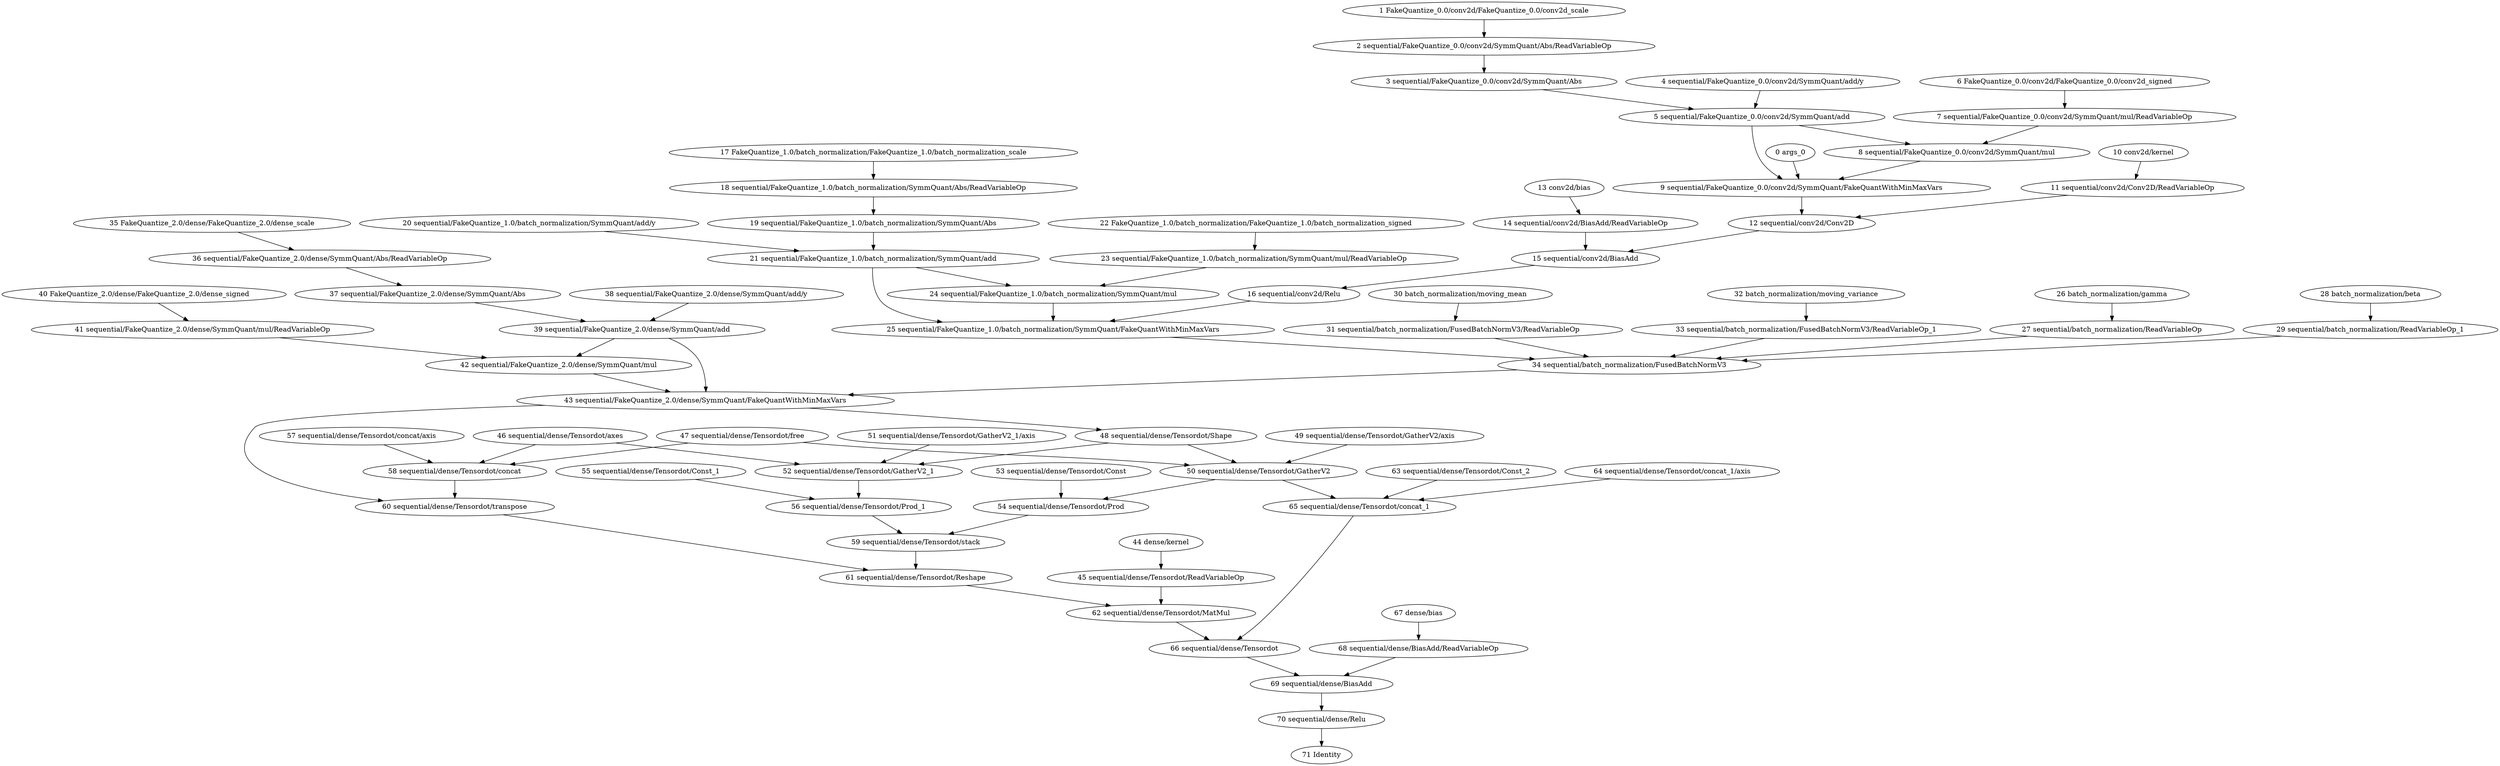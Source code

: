 strict digraph  {
"0 args_0" [id=0, op=Placeholder];
"1 FakeQuantize_0.0/conv2d/FakeQuantize_0.0/conv2d_scale" [id=1, op=Placeholder];
"2 sequential/FakeQuantize_0.0/conv2d/SymmQuant/Abs/ReadVariableOp" [id=2, op=ReadVariableOp];
"3 sequential/FakeQuantize_0.0/conv2d/SymmQuant/Abs" [id=3, op=Abs];
"4 sequential/FakeQuantize_0.0/conv2d/SymmQuant/add/y" [id=4, op=Const];
"5 sequential/FakeQuantize_0.0/conv2d/SymmQuant/add" [id=5, op=AddV2];
"6 FakeQuantize_0.0/conv2d/FakeQuantize_0.0/conv2d_signed" [id=6, op=Placeholder];
"7 sequential/FakeQuantize_0.0/conv2d/SymmQuant/mul/ReadVariableOp" [id=7, op=ReadVariableOp];
"8 sequential/FakeQuantize_0.0/conv2d/SymmQuant/mul" [id=8, op=Mul];
"9 sequential/FakeQuantize_0.0/conv2d/SymmQuant/FakeQuantWithMinMaxVars" [id=9, op=FakeQuantWithMinMaxVars];
"10 conv2d/kernel" [id=10, op=Placeholder];
"11 sequential/conv2d/Conv2D/ReadVariableOp" [id=11, op=ReadVariableOp];
"12 sequential/conv2d/Conv2D" [id=12, op=Conv2D];
"13 conv2d/bias" [id=13, op=Placeholder];
"14 sequential/conv2d/BiasAdd/ReadVariableOp" [id=14, op=ReadVariableOp];
"15 sequential/conv2d/BiasAdd" [id=15, op=BiasAdd];
"16 sequential/conv2d/Relu" [id=16, op=Relu];
"17 FakeQuantize_1.0/batch_normalization/FakeQuantize_1.0/batch_normalization_scale" [id=17, op=Placeholder];
"18 sequential/FakeQuantize_1.0/batch_normalization/SymmQuant/Abs/ReadVariableOp" [id=18, op=ReadVariableOp];
"19 sequential/FakeQuantize_1.0/batch_normalization/SymmQuant/Abs" [id=19, op=Abs];
"20 sequential/FakeQuantize_1.0/batch_normalization/SymmQuant/add/y" [id=20, op=Const];
"21 sequential/FakeQuantize_1.0/batch_normalization/SymmQuant/add" [id=21, op=AddV2];
"22 FakeQuantize_1.0/batch_normalization/FakeQuantize_1.0/batch_normalization_signed" [id=22, op=Placeholder];
"23 sequential/FakeQuantize_1.0/batch_normalization/SymmQuant/mul/ReadVariableOp" [id=23, op=ReadVariableOp];
"24 sequential/FakeQuantize_1.0/batch_normalization/SymmQuant/mul" [id=24, op=Mul];
"25 sequential/FakeQuantize_1.0/batch_normalization/SymmQuant/FakeQuantWithMinMaxVars" [id=25, op=FakeQuantWithMinMaxVars];
"26 batch_normalization/gamma" [id=26, op=Placeholder];
"27 sequential/batch_normalization/ReadVariableOp" [id=27, op=ReadVariableOp];
"28 batch_normalization/beta" [id=28, op=Placeholder];
"29 sequential/batch_normalization/ReadVariableOp_1" [id=29, op=ReadVariableOp];
"30 batch_normalization/moving_mean" [id=30, op=Placeholder];
"31 sequential/batch_normalization/FusedBatchNormV3/ReadVariableOp" [id=31, op=ReadVariableOp];
"32 batch_normalization/moving_variance" [id=32, op=Placeholder];
"33 sequential/batch_normalization/FusedBatchNormV3/ReadVariableOp_1" [id=33, op=ReadVariableOp];
"34 sequential/batch_normalization/FusedBatchNormV3" [id=34, op=FusedBatchNormV3];
"35 FakeQuantize_2.0/dense/FakeQuantize_2.0/dense_scale" [id=35, op=Placeholder];
"36 sequential/FakeQuantize_2.0/dense/SymmQuant/Abs/ReadVariableOp" [id=36, op=ReadVariableOp];
"37 sequential/FakeQuantize_2.0/dense/SymmQuant/Abs" [id=37, op=Abs];
"38 sequential/FakeQuantize_2.0/dense/SymmQuant/add/y" [id=38, op=Const];
"39 sequential/FakeQuantize_2.0/dense/SymmQuant/add" [id=39, op=AddV2];
"40 FakeQuantize_2.0/dense/FakeQuantize_2.0/dense_signed" [id=40, op=Placeholder];
"41 sequential/FakeQuantize_2.0/dense/SymmQuant/mul/ReadVariableOp" [id=41, op=ReadVariableOp];
"42 sequential/FakeQuantize_2.0/dense/SymmQuant/mul" [id=42, op=Mul];
"43 sequential/FakeQuantize_2.0/dense/SymmQuant/FakeQuantWithMinMaxVars" [id=43, op=FakeQuantWithMinMaxVars];
"44 dense/kernel" [id=44, op=Placeholder];
"45 sequential/dense/Tensordot/ReadVariableOp" [id=45, op=ReadVariableOp];
"46 sequential/dense/Tensordot/axes" [id=46, op=Const];
"47 sequential/dense/Tensordot/free" [id=47, op=Const];
"48 sequential/dense/Tensordot/Shape" [id=48, op=Shape];
"49 sequential/dense/Tensordot/GatherV2/axis" [id=49, op=Const];
"50 sequential/dense/Tensordot/GatherV2" [id=50, op=GatherV2];
"51 sequential/dense/Tensordot/GatherV2_1/axis" [id=51, op=Const];
"52 sequential/dense/Tensordot/GatherV2_1" [id=52, op=GatherV2];
"53 sequential/dense/Tensordot/Const" [id=53, op=Const];
"54 sequential/dense/Tensordot/Prod" [id=54, op=Prod];
"55 sequential/dense/Tensordot/Const_1" [id=55, op=Const];
"56 sequential/dense/Tensordot/Prod_1" [id=56, op=Prod];
"57 sequential/dense/Tensordot/concat/axis" [id=57, op=Const];
"58 sequential/dense/Tensordot/concat" [id=58, op=ConcatV2];
"59 sequential/dense/Tensordot/stack" [id=59, op=Pack];
"60 sequential/dense/Tensordot/transpose" [id=60, op=Transpose];
"61 sequential/dense/Tensordot/Reshape" [id=61, op=Reshape];
"62 sequential/dense/Tensordot/MatMul" [id=62, op=MatMul];
"63 sequential/dense/Tensordot/Const_2" [id=63, op=Const];
"64 sequential/dense/Tensordot/concat_1/axis" [id=64, op=Const];
"65 sequential/dense/Tensordot/concat_1" [id=65, op=ConcatV2];
"66 sequential/dense/Tensordot" [id=66, op=Reshape];
"67 dense/bias" [id=67, op=Placeholder];
"68 sequential/dense/BiasAdd/ReadVariableOp" [id=68, op=ReadVariableOp];
"69 sequential/dense/BiasAdd" [id=69, op=BiasAdd];
"70 sequential/dense/Relu" [id=70, op=Relu];
"71 Identity" [id=71, op=Identity];
"0 args_0" -> "9 sequential/FakeQuantize_0.0/conv2d/SymmQuant/FakeQuantWithMinMaxVars";
"1 FakeQuantize_0.0/conv2d/FakeQuantize_0.0/conv2d_scale" -> "2 sequential/FakeQuantize_0.0/conv2d/SymmQuant/Abs/ReadVariableOp";
"2 sequential/FakeQuantize_0.0/conv2d/SymmQuant/Abs/ReadVariableOp" -> "3 sequential/FakeQuantize_0.0/conv2d/SymmQuant/Abs";
"3 sequential/FakeQuantize_0.0/conv2d/SymmQuant/Abs" -> "5 sequential/FakeQuantize_0.0/conv2d/SymmQuant/add";
"4 sequential/FakeQuantize_0.0/conv2d/SymmQuant/add/y" -> "5 sequential/FakeQuantize_0.0/conv2d/SymmQuant/add";
"5 sequential/FakeQuantize_0.0/conv2d/SymmQuant/add" -> "8 sequential/FakeQuantize_0.0/conv2d/SymmQuant/mul";
"5 sequential/FakeQuantize_0.0/conv2d/SymmQuant/add" -> "9 sequential/FakeQuantize_0.0/conv2d/SymmQuant/FakeQuantWithMinMaxVars";
"6 FakeQuantize_0.0/conv2d/FakeQuantize_0.0/conv2d_signed" -> "7 sequential/FakeQuantize_0.0/conv2d/SymmQuant/mul/ReadVariableOp";
"7 sequential/FakeQuantize_0.0/conv2d/SymmQuant/mul/ReadVariableOp" -> "8 sequential/FakeQuantize_0.0/conv2d/SymmQuant/mul";
"8 sequential/FakeQuantize_0.0/conv2d/SymmQuant/mul" -> "9 sequential/FakeQuantize_0.0/conv2d/SymmQuant/FakeQuantWithMinMaxVars";
"9 sequential/FakeQuantize_0.0/conv2d/SymmQuant/FakeQuantWithMinMaxVars" -> "12 sequential/conv2d/Conv2D";
"10 conv2d/kernel" -> "11 sequential/conv2d/Conv2D/ReadVariableOp";
"11 sequential/conv2d/Conv2D/ReadVariableOp" -> "12 sequential/conv2d/Conv2D";
"12 sequential/conv2d/Conv2D" -> "15 sequential/conv2d/BiasAdd";
"13 conv2d/bias" -> "14 sequential/conv2d/BiasAdd/ReadVariableOp";
"14 sequential/conv2d/BiasAdd/ReadVariableOp" -> "15 sequential/conv2d/BiasAdd";
"15 sequential/conv2d/BiasAdd" -> "16 sequential/conv2d/Relu";
"16 sequential/conv2d/Relu" -> "25 sequential/FakeQuantize_1.0/batch_normalization/SymmQuant/FakeQuantWithMinMaxVars";
"17 FakeQuantize_1.0/batch_normalization/FakeQuantize_1.0/batch_normalization_scale" -> "18 sequential/FakeQuantize_1.0/batch_normalization/SymmQuant/Abs/ReadVariableOp";
"18 sequential/FakeQuantize_1.0/batch_normalization/SymmQuant/Abs/ReadVariableOp" -> "19 sequential/FakeQuantize_1.0/batch_normalization/SymmQuant/Abs";
"19 sequential/FakeQuantize_1.0/batch_normalization/SymmQuant/Abs" -> "21 sequential/FakeQuantize_1.0/batch_normalization/SymmQuant/add";
"20 sequential/FakeQuantize_1.0/batch_normalization/SymmQuant/add/y" -> "21 sequential/FakeQuantize_1.0/batch_normalization/SymmQuant/add";
"21 sequential/FakeQuantize_1.0/batch_normalization/SymmQuant/add" -> "24 sequential/FakeQuantize_1.0/batch_normalization/SymmQuant/mul";
"21 sequential/FakeQuantize_1.0/batch_normalization/SymmQuant/add" -> "25 sequential/FakeQuantize_1.0/batch_normalization/SymmQuant/FakeQuantWithMinMaxVars";
"22 FakeQuantize_1.0/batch_normalization/FakeQuantize_1.0/batch_normalization_signed" -> "23 sequential/FakeQuantize_1.0/batch_normalization/SymmQuant/mul/ReadVariableOp";
"23 sequential/FakeQuantize_1.0/batch_normalization/SymmQuant/mul/ReadVariableOp" -> "24 sequential/FakeQuantize_1.0/batch_normalization/SymmQuant/mul";
"24 sequential/FakeQuantize_1.0/batch_normalization/SymmQuant/mul" -> "25 sequential/FakeQuantize_1.0/batch_normalization/SymmQuant/FakeQuantWithMinMaxVars";
"25 sequential/FakeQuantize_1.0/batch_normalization/SymmQuant/FakeQuantWithMinMaxVars" -> "34 sequential/batch_normalization/FusedBatchNormV3";
"26 batch_normalization/gamma" -> "27 sequential/batch_normalization/ReadVariableOp";
"27 sequential/batch_normalization/ReadVariableOp" -> "34 sequential/batch_normalization/FusedBatchNormV3";
"28 batch_normalization/beta" -> "29 sequential/batch_normalization/ReadVariableOp_1";
"29 sequential/batch_normalization/ReadVariableOp_1" -> "34 sequential/batch_normalization/FusedBatchNormV3";
"30 batch_normalization/moving_mean" -> "31 sequential/batch_normalization/FusedBatchNormV3/ReadVariableOp";
"31 sequential/batch_normalization/FusedBatchNormV3/ReadVariableOp" -> "34 sequential/batch_normalization/FusedBatchNormV3";
"32 batch_normalization/moving_variance" -> "33 sequential/batch_normalization/FusedBatchNormV3/ReadVariableOp_1";
"33 sequential/batch_normalization/FusedBatchNormV3/ReadVariableOp_1" -> "34 sequential/batch_normalization/FusedBatchNormV3";
"34 sequential/batch_normalization/FusedBatchNormV3" -> "43 sequential/FakeQuantize_2.0/dense/SymmQuant/FakeQuantWithMinMaxVars";
"35 FakeQuantize_2.0/dense/FakeQuantize_2.0/dense_scale" -> "36 sequential/FakeQuantize_2.0/dense/SymmQuant/Abs/ReadVariableOp";
"36 sequential/FakeQuantize_2.0/dense/SymmQuant/Abs/ReadVariableOp" -> "37 sequential/FakeQuantize_2.0/dense/SymmQuant/Abs";
"37 sequential/FakeQuantize_2.0/dense/SymmQuant/Abs" -> "39 sequential/FakeQuantize_2.0/dense/SymmQuant/add";
"38 sequential/FakeQuantize_2.0/dense/SymmQuant/add/y" -> "39 sequential/FakeQuantize_2.0/dense/SymmQuant/add";
"39 sequential/FakeQuantize_2.0/dense/SymmQuant/add" -> "42 sequential/FakeQuantize_2.0/dense/SymmQuant/mul";
"39 sequential/FakeQuantize_2.0/dense/SymmQuant/add" -> "43 sequential/FakeQuantize_2.0/dense/SymmQuant/FakeQuantWithMinMaxVars";
"40 FakeQuantize_2.0/dense/FakeQuantize_2.0/dense_signed" -> "41 sequential/FakeQuantize_2.0/dense/SymmQuant/mul/ReadVariableOp";
"41 sequential/FakeQuantize_2.0/dense/SymmQuant/mul/ReadVariableOp" -> "42 sequential/FakeQuantize_2.0/dense/SymmQuant/mul";
"42 sequential/FakeQuantize_2.0/dense/SymmQuant/mul" -> "43 sequential/FakeQuantize_2.0/dense/SymmQuant/FakeQuantWithMinMaxVars";
"43 sequential/FakeQuantize_2.0/dense/SymmQuant/FakeQuantWithMinMaxVars" -> "48 sequential/dense/Tensordot/Shape";
"43 sequential/FakeQuantize_2.0/dense/SymmQuant/FakeQuantWithMinMaxVars" -> "60 sequential/dense/Tensordot/transpose";
"44 dense/kernel" -> "45 sequential/dense/Tensordot/ReadVariableOp";
"45 sequential/dense/Tensordot/ReadVariableOp" -> "62 sequential/dense/Tensordot/MatMul";
"46 sequential/dense/Tensordot/axes" -> "52 sequential/dense/Tensordot/GatherV2_1";
"46 sequential/dense/Tensordot/axes" -> "58 sequential/dense/Tensordot/concat";
"47 sequential/dense/Tensordot/free" -> "50 sequential/dense/Tensordot/GatherV2";
"47 sequential/dense/Tensordot/free" -> "58 sequential/dense/Tensordot/concat";
"48 sequential/dense/Tensordot/Shape" -> "50 sequential/dense/Tensordot/GatherV2";
"48 sequential/dense/Tensordot/Shape" -> "52 sequential/dense/Tensordot/GatherV2_1";
"49 sequential/dense/Tensordot/GatherV2/axis" -> "50 sequential/dense/Tensordot/GatherV2";
"50 sequential/dense/Tensordot/GatherV2" -> "54 sequential/dense/Tensordot/Prod";
"50 sequential/dense/Tensordot/GatherV2" -> "65 sequential/dense/Tensordot/concat_1";
"51 sequential/dense/Tensordot/GatherV2_1/axis" -> "52 sequential/dense/Tensordot/GatherV2_1";
"52 sequential/dense/Tensordot/GatherV2_1" -> "56 sequential/dense/Tensordot/Prod_1";
"53 sequential/dense/Tensordot/Const" -> "54 sequential/dense/Tensordot/Prod";
"54 sequential/dense/Tensordot/Prod" -> "59 sequential/dense/Tensordot/stack";
"55 sequential/dense/Tensordot/Const_1" -> "56 sequential/dense/Tensordot/Prod_1";
"56 sequential/dense/Tensordot/Prod_1" -> "59 sequential/dense/Tensordot/stack";
"57 sequential/dense/Tensordot/concat/axis" -> "58 sequential/dense/Tensordot/concat";
"58 sequential/dense/Tensordot/concat" -> "60 sequential/dense/Tensordot/transpose";
"59 sequential/dense/Tensordot/stack" -> "61 sequential/dense/Tensordot/Reshape";
"60 sequential/dense/Tensordot/transpose" -> "61 sequential/dense/Tensordot/Reshape";
"61 sequential/dense/Tensordot/Reshape" -> "62 sequential/dense/Tensordot/MatMul";
"62 sequential/dense/Tensordot/MatMul" -> "66 sequential/dense/Tensordot";
"63 sequential/dense/Tensordot/Const_2" -> "65 sequential/dense/Tensordot/concat_1";
"64 sequential/dense/Tensordot/concat_1/axis" -> "65 sequential/dense/Tensordot/concat_1";
"65 sequential/dense/Tensordot/concat_1" -> "66 sequential/dense/Tensordot";
"66 sequential/dense/Tensordot" -> "69 sequential/dense/BiasAdd";
"67 dense/bias" -> "68 sequential/dense/BiasAdd/ReadVariableOp";
"68 sequential/dense/BiasAdd/ReadVariableOp" -> "69 sequential/dense/BiasAdd";
"69 sequential/dense/BiasAdd" -> "70 sequential/dense/Relu";
"70 sequential/dense/Relu" -> "71 Identity";
}
